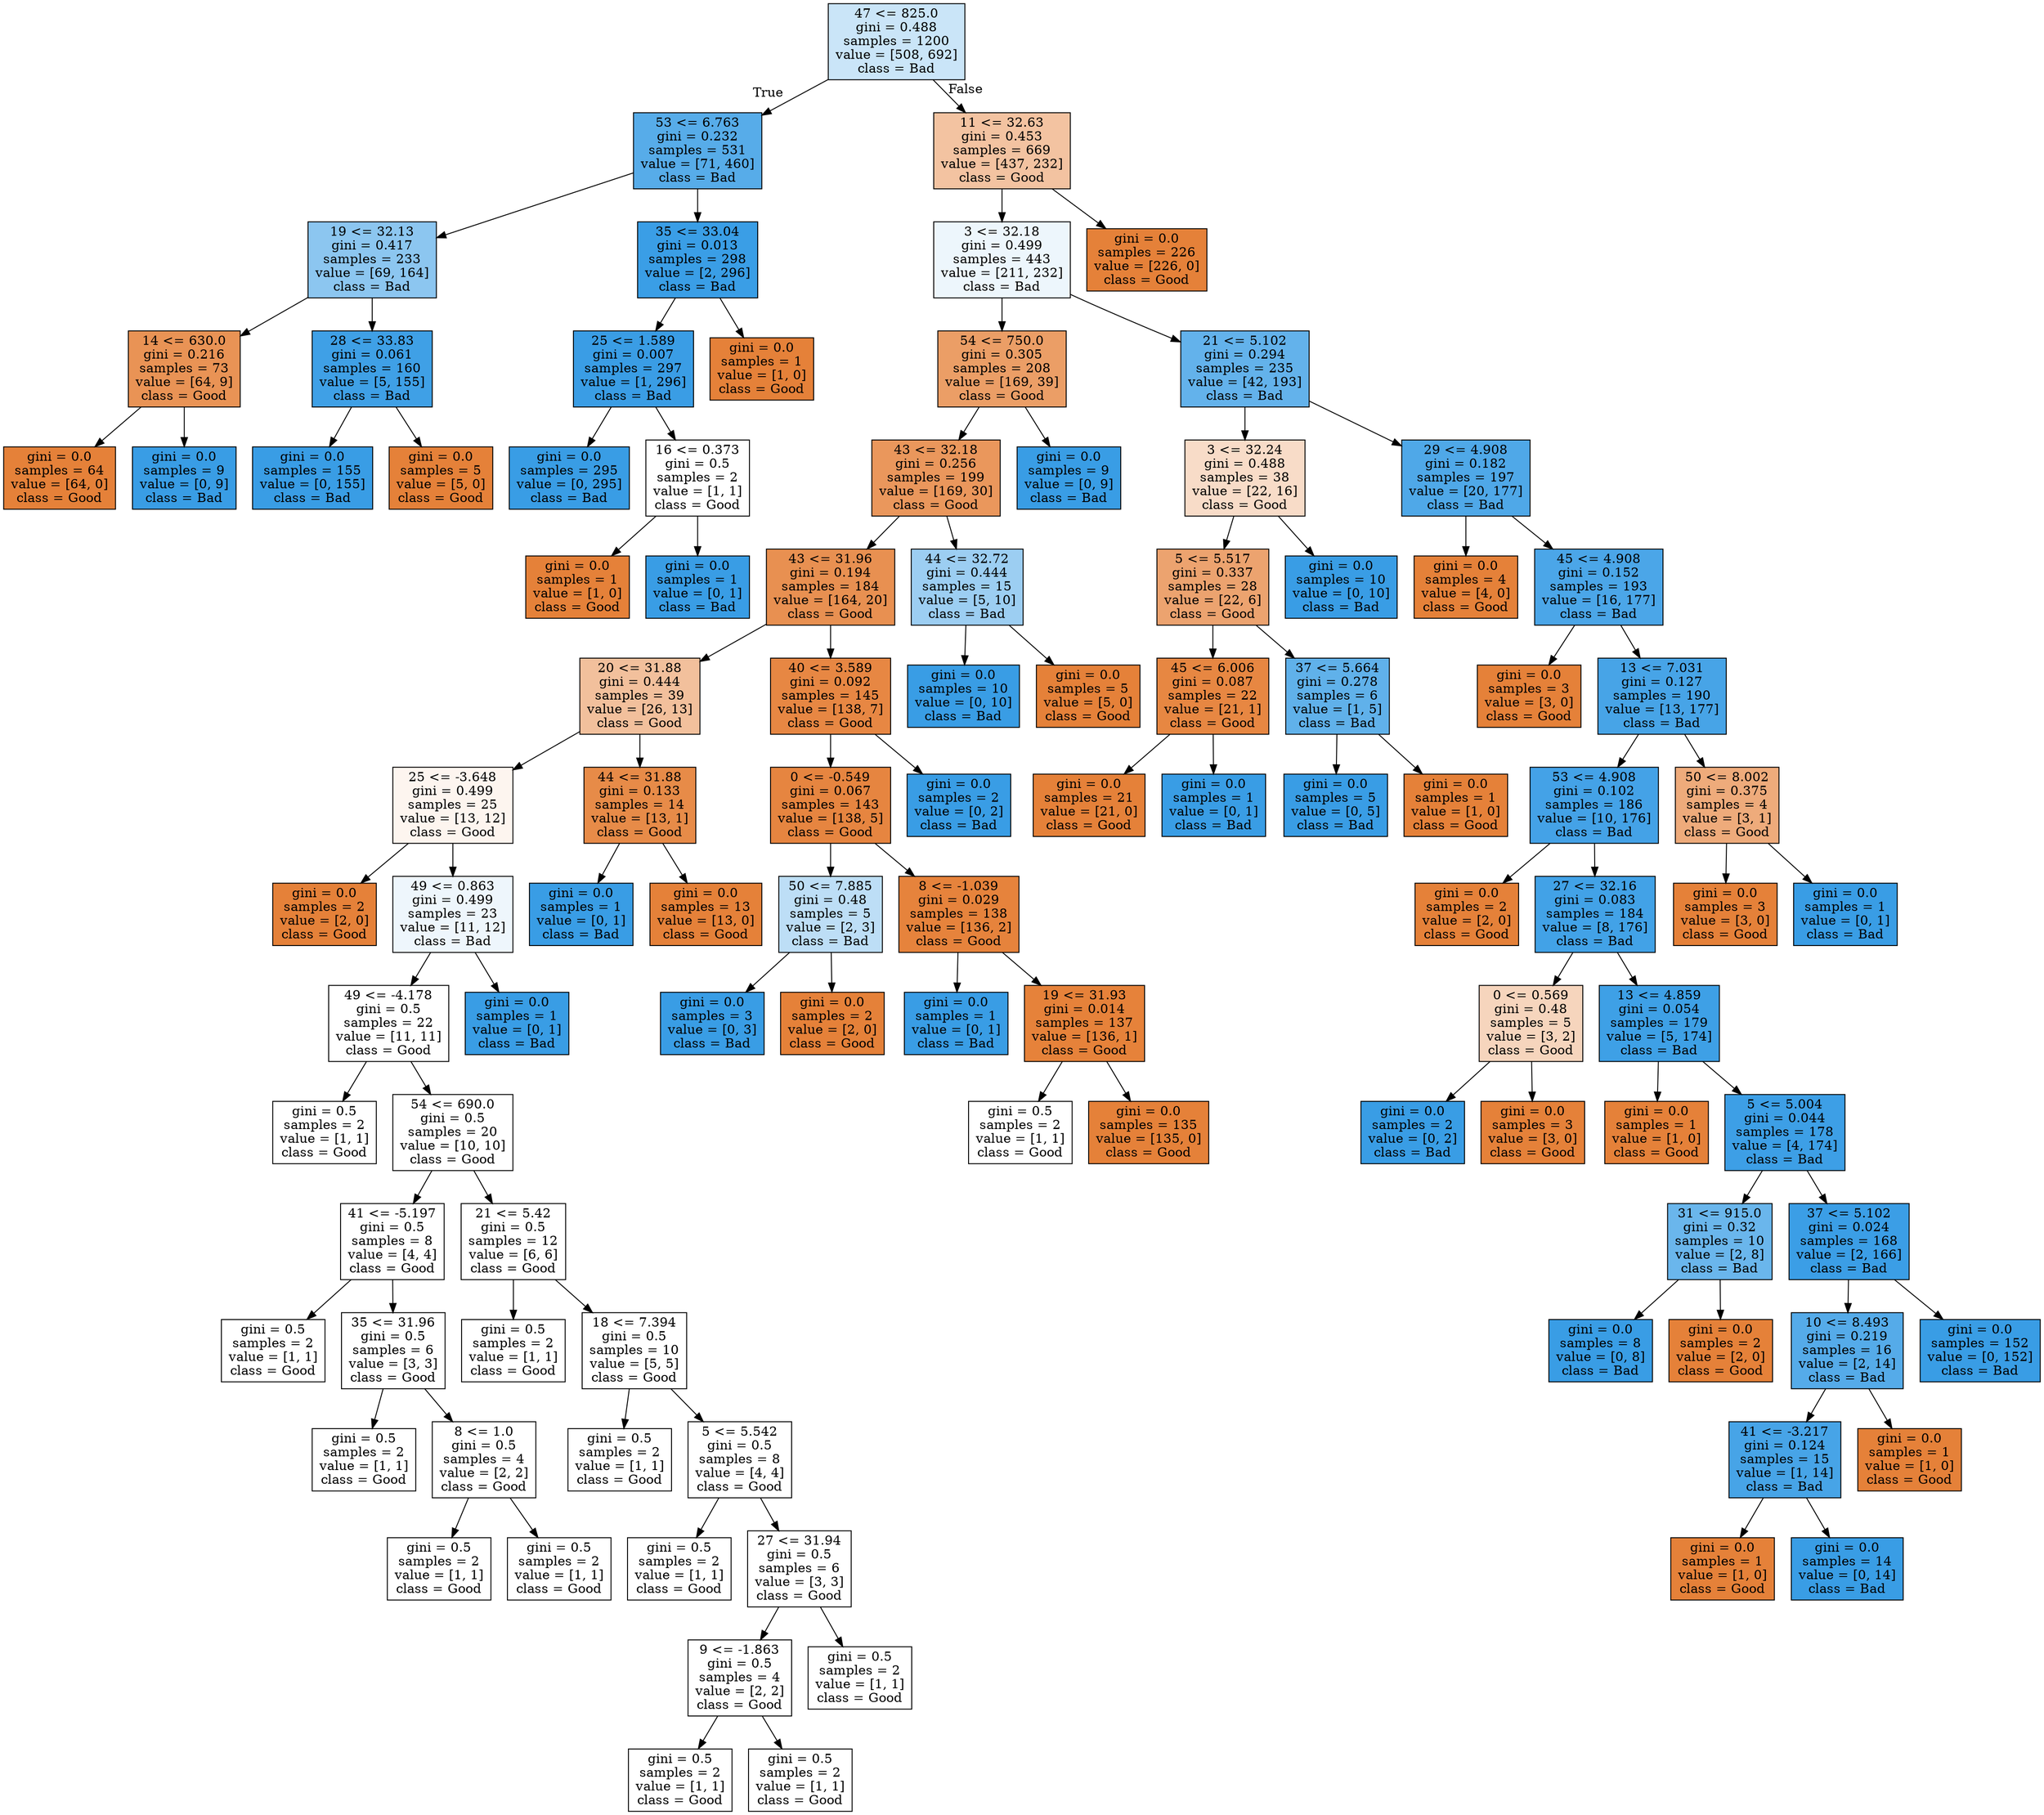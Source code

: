 digraph Tree {
node [shape=box, style="filled", color="black"] ;
0 [label="47 <= 825.0\ngini = 0.488\nsamples = 1200\nvalue = [508, 692]\nclass = Bad", fillcolor="#399de544"] ;
1 [label="53 <= 6.763\ngini = 0.232\nsamples = 531\nvalue = [71, 460]\nclass = Bad", fillcolor="#399de5d8"] ;
0 -> 1 [labeldistance=2.5, labelangle=45, headlabel="True"] ;
2 [label="19 <= 32.13\ngini = 0.417\nsamples = 233\nvalue = [69, 164]\nclass = Bad", fillcolor="#399de594"] ;
1 -> 2 ;
3 [label="14 <= 630.0\ngini = 0.216\nsamples = 73\nvalue = [64, 9]\nclass = Good", fillcolor="#e58139db"] ;
2 -> 3 ;
4 [label="gini = 0.0\nsamples = 64\nvalue = [64, 0]\nclass = Good", fillcolor="#e58139ff"] ;
3 -> 4 ;
5 [label="gini = 0.0\nsamples = 9\nvalue = [0, 9]\nclass = Bad", fillcolor="#399de5ff"] ;
3 -> 5 ;
6 [label="28 <= 33.83\ngini = 0.061\nsamples = 160\nvalue = [5, 155]\nclass = Bad", fillcolor="#399de5f7"] ;
2 -> 6 ;
7 [label="gini = 0.0\nsamples = 155\nvalue = [0, 155]\nclass = Bad", fillcolor="#399de5ff"] ;
6 -> 7 ;
8 [label="gini = 0.0\nsamples = 5\nvalue = [5, 0]\nclass = Good", fillcolor="#e58139ff"] ;
6 -> 8 ;
9 [label="35 <= 33.04\ngini = 0.013\nsamples = 298\nvalue = [2, 296]\nclass = Bad", fillcolor="#399de5fd"] ;
1 -> 9 ;
10 [label="25 <= 1.589\ngini = 0.007\nsamples = 297\nvalue = [1, 296]\nclass = Bad", fillcolor="#399de5fe"] ;
9 -> 10 ;
11 [label="gini = 0.0\nsamples = 295\nvalue = [0, 295]\nclass = Bad", fillcolor="#399de5ff"] ;
10 -> 11 ;
12 [label="16 <= 0.373\ngini = 0.5\nsamples = 2\nvalue = [1, 1]\nclass = Good", fillcolor="#e5813900"] ;
10 -> 12 ;
13 [label="gini = 0.0\nsamples = 1\nvalue = [1, 0]\nclass = Good", fillcolor="#e58139ff"] ;
12 -> 13 ;
14 [label="gini = 0.0\nsamples = 1\nvalue = [0, 1]\nclass = Bad", fillcolor="#399de5ff"] ;
12 -> 14 ;
15 [label="gini = 0.0\nsamples = 1\nvalue = [1, 0]\nclass = Good", fillcolor="#e58139ff"] ;
9 -> 15 ;
16 [label="11 <= 32.63\ngini = 0.453\nsamples = 669\nvalue = [437, 232]\nclass = Good", fillcolor="#e5813978"] ;
0 -> 16 [labeldistance=2.5, labelangle=-45, headlabel="False"] ;
17 [label="3 <= 32.18\ngini = 0.499\nsamples = 443\nvalue = [211, 232]\nclass = Bad", fillcolor="#399de517"] ;
16 -> 17 ;
18 [label="54 <= 750.0\ngini = 0.305\nsamples = 208\nvalue = [169, 39]\nclass = Good", fillcolor="#e58139c4"] ;
17 -> 18 ;
19 [label="43 <= 32.18\ngini = 0.256\nsamples = 199\nvalue = [169, 30]\nclass = Good", fillcolor="#e58139d2"] ;
18 -> 19 ;
20 [label="43 <= 31.96\ngini = 0.194\nsamples = 184\nvalue = [164, 20]\nclass = Good", fillcolor="#e58139e0"] ;
19 -> 20 ;
21 [label="20 <= 31.88\ngini = 0.444\nsamples = 39\nvalue = [26, 13]\nclass = Good", fillcolor="#e581397f"] ;
20 -> 21 ;
22 [label="25 <= -3.648\ngini = 0.499\nsamples = 25\nvalue = [13, 12]\nclass = Good", fillcolor="#e5813914"] ;
21 -> 22 ;
23 [label="gini = 0.0\nsamples = 2\nvalue = [2, 0]\nclass = Good", fillcolor="#e58139ff"] ;
22 -> 23 ;
24 [label="49 <= 0.863\ngini = 0.499\nsamples = 23\nvalue = [11, 12]\nclass = Bad", fillcolor="#399de515"] ;
22 -> 24 ;
25 [label="49 <= -4.178\ngini = 0.5\nsamples = 22\nvalue = [11, 11]\nclass = Good", fillcolor="#e5813900"] ;
24 -> 25 ;
26 [label="gini = 0.5\nsamples = 2\nvalue = [1, 1]\nclass = Good", fillcolor="#e5813900"] ;
25 -> 26 ;
27 [label="54 <= 690.0\ngini = 0.5\nsamples = 20\nvalue = [10, 10]\nclass = Good", fillcolor="#e5813900"] ;
25 -> 27 ;
28 [label="41 <= -5.197\ngini = 0.5\nsamples = 8\nvalue = [4, 4]\nclass = Good", fillcolor="#e5813900"] ;
27 -> 28 ;
29 [label="gini = 0.5\nsamples = 2\nvalue = [1, 1]\nclass = Good", fillcolor="#e5813900"] ;
28 -> 29 ;
30 [label="35 <= 31.96\ngini = 0.5\nsamples = 6\nvalue = [3, 3]\nclass = Good", fillcolor="#e5813900"] ;
28 -> 30 ;
31 [label="gini = 0.5\nsamples = 2\nvalue = [1, 1]\nclass = Good", fillcolor="#e5813900"] ;
30 -> 31 ;
32 [label="8 <= 1.0\ngini = 0.5\nsamples = 4\nvalue = [2, 2]\nclass = Good", fillcolor="#e5813900"] ;
30 -> 32 ;
33 [label="gini = 0.5\nsamples = 2\nvalue = [1, 1]\nclass = Good", fillcolor="#e5813900"] ;
32 -> 33 ;
34 [label="gini = 0.5\nsamples = 2\nvalue = [1, 1]\nclass = Good", fillcolor="#e5813900"] ;
32 -> 34 ;
35 [label="21 <= 5.42\ngini = 0.5\nsamples = 12\nvalue = [6, 6]\nclass = Good", fillcolor="#e5813900"] ;
27 -> 35 ;
36 [label="gini = 0.5\nsamples = 2\nvalue = [1, 1]\nclass = Good", fillcolor="#e5813900"] ;
35 -> 36 ;
37 [label="18 <= 7.394\ngini = 0.5\nsamples = 10\nvalue = [5, 5]\nclass = Good", fillcolor="#e5813900"] ;
35 -> 37 ;
38 [label="gini = 0.5\nsamples = 2\nvalue = [1, 1]\nclass = Good", fillcolor="#e5813900"] ;
37 -> 38 ;
39 [label="5 <= 5.542\ngini = 0.5\nsamples = 8\nvalue = [4, 4]\nclass = Good", fillcolor="#e5813900"] ;
37 -> 39 ;
40 [label="gini = 0.5\nsamples = 2\nvalue = [1, 1]\nclass = Good", fillcolor="#e5813900"] ;
39 -> 40 ;
41 [label="27 <= 31.94\ngini = 0.5\nsamples = 6\nvalue = [3, 3]\nclass = Good", fillcolor="#e5813900"] ;
39 -> 41 ;
42 [label="9 <= -1.863\ngini = 0.5\nsamples = 4\nvalue = [2, 2]\nclass = Good", fillcolor="#e5813900"] ;
41 -> 42 ;
43 [label="gini = 0.5\nsamples = 2\nvalue = [1, 1]\nclass = Good", fillcolor="#e5813900"] ;
42 -> 43 ;
44 [label="gini = 0.5\nsamples = 2\nvalue = [1, 1]\nclass = Good", fillcolor="#e5813900"] ;
42 -> 44 ;
45 [label="gini = 0.5\nsamples = 2\nvalue = [1, 1]\nclass = Good", fillcolor="#e5813900"] ;
41 -> 45 ;
46 [label="gini = 0.0\nsamples = 1\nvalue = [0, 1]\nclass = Bad", fillcolor="#399de5ff"] ;
24 -> 46 ;
47 [label="44 <= 31.88\ngini = 0.133\nsamples = 14\nvalue = [13, 1]\nclass = Good", fillcolor="#e58139eb"] ;
21 -> 47 ;
48 [label="gini = 0.0\nsamples = 1\nvalue = [0, 1]\nclass = Bad", fillcolor="#399de5ff"] ;
47 -> 48 ;
49 [label="gini = 0.0\nsamples = 13\nvalue = [13, 0]\nclass = Good", fillcolor="#e58139ff"] ;
47 -> 49 ;
50 [label="40 <= 3.589\ngini = 0.092\nsamples = 145\nvalue = [138, 7]\nclass = Good", fillcolor="#e58139f2"] ;
20 -> 50 ;
51 [label="0 <= -0.549\ngini = 0.067\nsamples = 143\nvalue = [138, 5]\nclass = Good", fillcolor="#e58139f6"] ;
50 -> 51 ;
52 [label="50 <= 7.885\ngini = 0.48\nsamples = 5\nvalue = [2, 3]\nclass = Bad", fillcolor="#399de555"] ;
51 -> 52 ;
53 [label="gini = 0.0\nsamples = 3\nvalue = [0, 3]\nclass = Bad", fillcolor="#399de5ff"] ;
52 -> 53 ;
54 [label="gini = 0.0\nsamples = 2\nvalue = [2, 0]\nclass = Good", fillcolor="#e58139ff"] ;
52 -> 54 ;
55 [label="8 <= -1.039\ngini = 0.029\nsamples = 138\nvalue = [136, 2]\nclass = Good", fillcolor="#e58139fb"] ;
51 -> 55 ;
56 [label="gini = 0.0\nsamples = 1\nvalue = [0, 1]\nclass = Bad", fillcolor="#399de5ff"] ;
55 -> 56 ;
57 [label="19 <= 31.93\ngini = 0.014\nsamples = 137\nvalue = [136, 1]\nclass = Good", fillcolor="#e58139fd"] ;
55 -> 57 ;
58 [label="gini = 0.5\nsamples = 2\nvalue = [1, 1]\nclass = Good", fillcolor="#e5813900"] ;
57 -> 58 ;
59 [label="gini = 0.0\nsamples = 135\nvalue = [135, 0]\nclass = Good", fillcolor="#e58139ff"] ;
57 -> 59 ;
60 [label="gini = 0.0\nsamples = 2\nvalue = [0, 2]\nclass = Bad", fillcolor="#399de5ff"] ;
50 -> 60 ;
61 [label="44 <= 32.72\ngini = 0.444\nsamples = 15\nvalue = [5, 10]\nclass = Bad", fillcolor="#399de57f"] ;
19 -> 61 ;
62 [label="gini = 0.0\nsamples = 10\nvalue = [0, 10]\nclass = Bad", fillcolor="#399de5ff"] ;
61 -> 62 ;
63 [label="gini = 0.0\nsamples = 5\nvalue = [5, 0]\nclass = Good", fillcolor="#e58139ff"] ;
61 -> 63 ;
64 [label="gini = 0.0\nsamples = 9\nvalue = [0, 9]\nclass = Bad", fillcolor="#399de5ff"] ;
18 -> 64 ;
65 [label="21 <= 5.102\ngini = 0.294\nsamples = 235\nvalue = [42, 193]\nclass = Bad", fillcolor="#399de5c8"] ;
17 -> 65 ;
66 [label="3 <= 32.24\ngini = 0.488\nsamples = 38\nvalue = [22, 16]\nclass = Good", fillcolor="#e5813946"] ;
65 -> 66 ;
67 [label="5 <= 5.517\ngini = 0.337\nsamples = 28\nvalue = [22, 6]\nclass = Good", fillcolor="#e58139b9"] ;
66 -> 67 ;
68 [label="45 <= 6.006\ngini = 0.087\nsamples = 22\nvalue = [21, 1]\nclass = Good", fillcolor="#e58139f3"] ;
67 -> 68 ;
69 [label="gini = 0.0\nsamples = 21\nvalue = [21, 0]\nclass = Good", fillcolor="#e58139ff"] ;
68 -> 69 ;
70 [label="gini = 0.0\nsamples = 1\nvalue = [0, 1]\nclass = Bad", fillcolor="#399de5ff"] ;
68 -> 70 ;
71 [label="37 <= 5.664\ngini = 0.278\nsamples = 6\nvalue = [1, 5]\nclass = Bad", fillcolor="#399de5cc"] ;
67 -> 71 ;
72 [label="gini = 0.0\nsamples = 5\nvalue = [0, 5]\nclass = Bad", fillcolor="#399de5ff"] ;
71 -> 72 ;
73 [label="gini = 0.0\nsamples = 1\nvalue = [1, 0]\nclass = Good", fillcolor="#e58139ff"] ;
71 -> 73 ;
74 [label="gini = 0.0\nsamples = 10\nvalue = [0, 10]\nclass = Bad", fillcolor="#399de5ff"] ;
66 -> 74 ;
75 [label="29 <= 4.908\ngini = 0.182\nsamples = 197\nvalue = [20, 177]\nclass = Bad", fillcolor="#399de5e2"] ;
65 -> 75 ;
76 [label="gini = 0.0\nsamples = 4\nvalue = [4, 0]\nclass = Good", fillcolor="#e58139ff"] ;
75 -> 76 ;
77 [label="45 <= 4.908\ngini = 0.152\nsamples = 193\nvalue = [16, 177]\nclass = Bad", fillcolor="#399de5e8"] ;
75 -> 77 ;
78 [label="gini = 0.0\nsamples = 3\nvalue = [3, 0]\nclass = Good", fillcolor="#e58139ff"] ;
77 -> 78 ;
79 [label="13 <= 7.031\ngini = 0.127\nsamples = 190\nvalue = [13, 177]\nclass = Bad", fillcolor="#399de5ec"] ;
77 -> 79 ;
80 [label="53 <= 4.908\ngini = 0.102\nsamples = 186\nvalue = [10, 176]\nclass = Bad", fillcolor="#399de5f1"] ;
79 -> 80 ;
81 [label="gini = 0.0\nsamples = 2\nvalue = [2, 0]\nclass = Good", fillcolor="#e58139ff"] ;
80 -> 81 ;
82 [label="27 <= 32.16\ngini = 0.083\nsamples = 184\nvalue = [8, 176]\nclass = Bad", fillcolor="#399de5f3"] ;
80 -> 82 ;
83 [label="0 <= 0.569\ngini = 0.48\nsamples = 5\nvalue = [3, 2]\nclass = Good", fillcolor="#e5813955"] ;
82 -> 83 ;
84 [label="gini = 0.0\nsamples = 2\nvalue = [0, 2]\nclass = Bad", fillcolor="#399de5ff"] ;
83 -> 84 ;
85 [label="gini = 0.0\nsamples = 3\nvalue = [3, 0]\nclass = Good", fillcolor="#e58139ff"] ;
83 -> 85 ;
86 [label="13 <= 4.859\ngini = 0.054\nsamples = 179\nvalue = [5, 174]\nclass = Bad", fillcolor="#399de5f8"] ;
82 -> 86 ;
87 [label="gini = 0.0\nsamples = 1\nvalue = [1, 0]\nclass = Good", fillcolor="#e58139ff"] ;
86 -> 87 ;
88 [label="5 <= 5.004\ngini = 0.044\nsamples = 178\nvalue = [4, 174]\nclass = Bad", fillcolor="#399de5f9"] ;
86 -> 88 ;
89 [label="31 <= 915.0\ngini = 0.32\nsamples = 10\nvalue = [2, 8]\nclass = Bad", fillcolor="#399de5bf"] ;
88 -> 89 ;
90 [label="gini = 0.0\nsamples = 8\nvalue = [0, 8]\nclass = Bad", fillcolor="#399de5ff"] ;
89 -> 90 ;
91 [label="gini = 0.0\nsamples = 2\nvalue = [2, 0]\nclass = Good", fillcolor="#e58139ff"] ;
89 -> 91 ;
92 [label="37 <= 5.102\ngini = 0.024\nsamples = 168\nvalue = [2, 166]\nclass = Bad", fillcolor="#399de5fc"] ;
88 -> 92 ;
93 [label="10 <= 8.493\ngini = 0.219\nsamples = 16\nvalue = [2, 14]\nclass = Bad", fillcolor="#399de5db"] ;
92 -> 93 ;
94 [label="41 <= -3.217\ngini = 0.124\nsamples = 15\nvalue = [1, 14]\nclass = Bad", fillcolor="#399de5ed"] ;
93 -> 94 ;
95 [label="gini = 0.0\nsamples = 1\nvalue = [1, 0]\nclass = Good", fillcolor="#e58139ff"] ;
94 -> 95 ;
96 [label="gini = 0.0\nsamples = 14\nvalue = [0, 14]\nclass = Bad", fillcolor="#399de5ff"] ;
94 -> 96 ;
97 [label="gini = 0.0\nsamples = 1\nvalue = [1, 0]\nclass = Good", fillcolor="#e58139ff"] ;
93 -> 97 ;
98 [label="gini = 0.0\nsamples = 152\nvalue = [0, 152]\nclass = Bad", fillcolor="#399de5ff"] ;
92 -> 98 ;
99 [label="50 <= 8.002\ngini = 0.375\nsamples = 4\nvalue = [3, 1]\nclass = Good", fillcolor="#e58139aa"] ;
79 -> 99 ;
100 [label="gini = 0.0\nsamples = 3\nvalue = [3, 0]\nclass = Good", fillcolor="#e58139ff"] ;
99 -> 100 ;
101 [label="gini = 0.0\nsamples = 1\nvalue = [0, 1]\nclass = Bad", fillcolor="#399de5ff"] ;
99 -> 101 ;
102 [label="gini = 0.0\nsamples = 226\nvalue = [226, 0]\nclass = Good", fillcolor="#e58139ff"] ;
16 -> 102 ;
}
